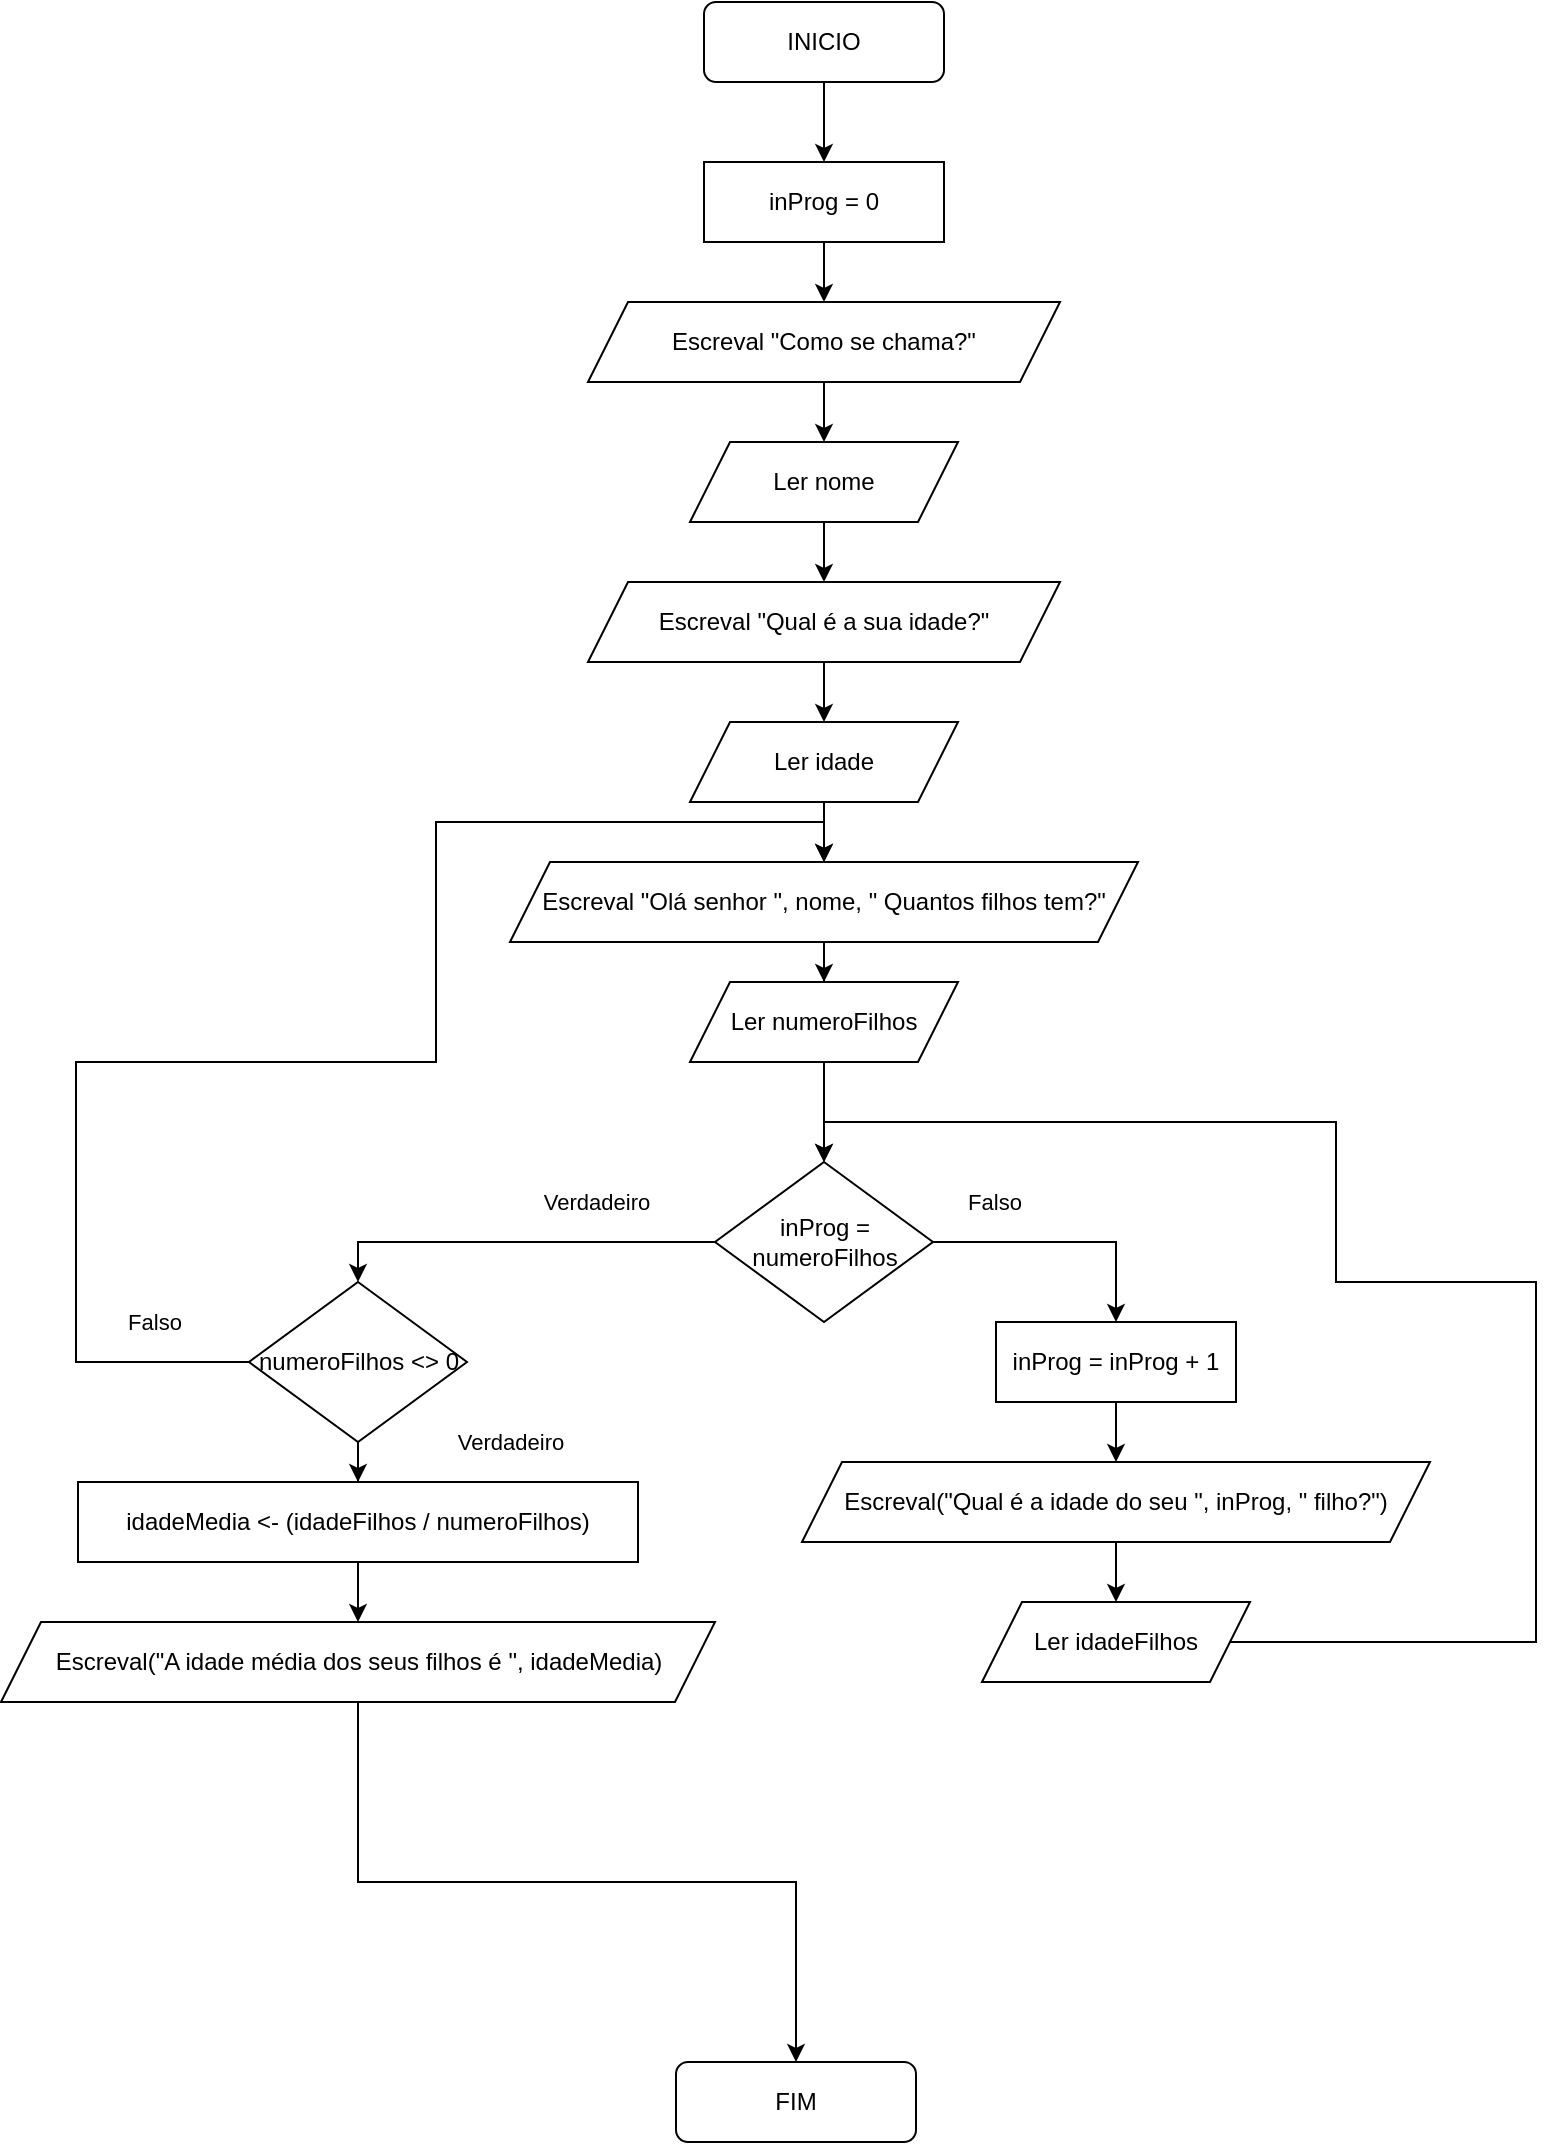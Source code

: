 <mxfile version="22.0.4" type="github">
  <diagram name="Página-1" id="wt1tVjkqUoS34hNePXYx">
    <mxGraphModel dx="1352" dy="739" grid="1" gridSize="10" guides="1" tooltips="1" connect="1" arrows="1" fold="1" page="1" pageScale="1" pageWidth="827" pageHeight="1169" math="0" shadow="0">
      <root>
        <mxCell id="0" />
        <mxCell id="1" parent="0" />
        <mxCell id="HcaCUsrrjCbPK7TLqMKt-11" style="edgeStyle=orthogonalEdgeStyle;rounded=0;orthogonalLoop=1;jettySize=auto;html=1;entryX=0.5;entryY=0;entryDx=0;entryDy=0;" edge="1" parent="1" source="4GGyOeaCrHXs-rgbViuF-2" target="HcaCUsrrjCbPK7TLqMKt-1">
          <mxGeometry relative="1" as="geometry" />
        </mxCell>
        <mxCell id="4GGyOeaCrHXs-rgbViuF-2" value="INICIO" style="rounded=1;whiteSpace=wrap;html=1;" parent="1" vertex="1">
          <mxGeometry x="354" y="270" width="120" height="40" as="geometry" />
        </mxCell>
        <mxCell id="4GGyOeaCrHXs-rgbViuF-3" value="FIM" style="rounded=1;whiteSpace=wrap;html=1;" parent="1" vertex="1">
          <mxGeometry x="340" y="1300" width="120" height="40" as="geometry" />
        </mxCell>
        <mxCell id="HcaCUsrrjCbPK7TLqMKt-12" style="edgeStyle=orthogonalEdgeStyle;rounded=0;orthogonalLoop=1;jettySize=auto;html=1;entryX=0.5;entryY=0;entryDx=0;entryDy=0;" edge="1" parent="1" source="HcaCUsrrjCbPK7TLqMKt-1" target="HcaCUsrrjCbPK7TLqMKt-2">
          <mxGeometry relative="1" as="geometry" />
        </mxCell>
        <mxCell id="HcaCUsrrjCbPK7TLqMKt-1" value="inProg = 0" style="rounded=0;whiteSpace=wrap;html=1;" vertex="1" parent="1">
          <mxGeometry x="354" y="350" width="120" height="40" as="geometry" />
        </mxCell>
        <mxCell id="HcaCUsrrjCbPK7TLqMKt-13" style="edgeStyle=orthogonalEdgeStyle;rounded=0;orthogonalLoop=1;jettySize=auto;html=1;entryX=0.5;entryY=0;entryDx=0;entryDy=0;" edge="1" parent="1" source="HcaCUsrrjCbPK7TLqMKt-2" target="HcaCUsrrjCbPK7TLqMKt-3">
          <mxGeometry relative="1" as="geometry" />
        </mxCell>
        <mxCell id="HcaCUsrrjCbPK7TLqMKt-2" value="Escreval &quot;Como se chama?&quot;" style="shape=parallelogram;perimeter=parallelogramPerimeter;whiteSpace=wrap;html=1;fixedSize=1;" vertex="1" parent="1">
          <mxGeometry x="296" y="420" width="236" height="40" as="geometry" />
        </mxCell>
        <mxCell id="HcaCUsrrjCbPK7TLqMKt-14" style="edgeStyle=orthogonalEdgeStyle;rounded=0;orthogonalLoop=1;jettySize=auto;html=1;entryX=0.5;entryY=0;entryDx=0;entryDy=0;" edge="1" parent="1" source="HcaCUsrrjCbPK7TLqMKt-3" target="HcaCUsrrjCbPK7TLqMKt-4">
          <mxGeometry relative="1" as="geometry" />
        </mxCell>
        <mxCell id="HcaCUsrrjCbPK7TLqMKt-3" value="Ler nome" style="shape=parallelogram;perimeter=parallelogramPerimeter;whiteSpace=wrap;html=1;fixedSize=1;" vertex="1" parent="1">
          <mxGeometry x="347" y="490" width="134" height="40" as="geometry" />
        </mxCell>
        <mxCell id="HcaCUsrrjCbPK7TLqMKt-15" style="edgeStyle=orthogonalEdgeStyle;rounded=0;orthogonalLoop=1;jettySize=auto;html=1;entryX=0.5;entryY=0;entryDx=0;entryDy=0;" edge="1" parent="1" source="HcaCUsrrjCbPK7TLqMKt-4" target="HcaCUsrrjCbPK7TLqMKt-5">
          <mxGeometry relative="1" as="geometry" />
        </mxCell>
        <mxCell id="HcaCUsrrjCbPK7TLqMKt-4" value="Escreval &quot;Qual é a sua idade?&quot;" style="shape=parallelogram;perimeter=parallelogramPerimeter;whiteSpace=wrap;html=1;fixedSize=1;" vertex="1" parent="1">
          <mxGeometry x="296" y="560" width="236" height="40" as="geometry" />
        </mxCell>
        <mxCell id="HcaCUsrrjCbPK7TLqMKt-16" style="edgeStyle=orthogonalEdgeStyle;rounded=0;orthogonalLoop=1;jettySize=auto;html=1;entryX=0.5;entryY=0;entryDx=0;entryDy=0;" edge="1" parent="1" source="HcaCUsrrjCbPK7TLqMKt-5" target="HcaCUsrrjCbPK7TLqMKt-6">
          <mxGeometry relative="1" as="geometry" />
        </mxCell>
        <mxCell id="HcaCUsrrjCbPK7TLqMKt-5" value="Ler idade" style="shape=parallelogram;perimeter=parallelogramPerimeter;whiteSpace=wrap;html=1;fixedSize=1;" vertex="1" parent="1">
          <mxGeometry x="347" y="630" width="134" height="40" as="geometry" />
        </mxCell>
        <mxCell id="HcaCUsrrjCbPK7TLqMKt-17" style="edgeStyle=orthogonalEdgeStyle;rounded=0;orthogonalLoop=1;jettySize=auto;html=1;entryX=0.5;entryY=0;entryDx=0;entryDy=0;" edge="1" parent="1" source="HcaCUsrrjCbPK7TLqMKt-6" target="HcaCUsrrjCbPK7TLqMKt-7">
          <mxGeometry relative="1" as="geometry" />
        </mxCell>
        <mxCell id="HcaCUsrrjCbPK7TLqMKt-6" value="Escreval&amp;nbsp;&quot;Olá senhor &quot;, nome, &quot; Quantos filhos tem?&quot;" style="shape=parallelogram;perimeter=parallelogramPerimeter;whiteSpace=wrap;html=1;fixedSize=1;" vertex="1" parent="1">
          <mxGeometry x="257" y="700" width="314" height="40" as="geometry" />
        </mxCell>
        <mxCell id="HcaCUsrrjCbPK7TLqMKt-18" style="edgeStyle=orthogonalEdgeStyle;rounded=0;orthogonalLoop=1;jettySize=auto;html=1;entryX=0.5;entryY=0;entryDx=0;entryDy=0;" edge="1" parent="1" source="HcaCUsrrjCbPK7TLqMKt-7" target="HcaCUsrrjCbPK7TLqMKt-8">
          <mxGeometry relative="1" as="geometry" />
        </mxCell>
        <mxCell id="HcaCUsrrjCbPK7TLqMKt-7" value="Ler numeroFilhos" style="shape=parallelogram;perimeter=parallelogramPerimeter;whiteSpace=wrap;html=1;fixedSize=1;" vertex="1" parent="1">
          <mxGeometry x="347" y="760" width="134" height="40" as="geometry" />
        </mxCell>
        <mxCell id="HcaCUsrrjCbPK7TLqMKt-24" style="edgeStyle=orthogonalEdgeStyle;rounded=0;orthogonalLoop=1;jettySize=auto;html=1;entryX=0.5;entryY=0;entryDx=0;entryDy=0;" edge="1" parent="1" source="HcaCUsrrjCbPK7TLqMKt-8" target="HcaCUsrrjCbPK7TLqMKt-22">
          <mxGeometry relative="1" as="geometry" />
        </mxCell>
        <mxCell id="HcaCUsrrjCbPK7TLqMKt-40" value="Falso" style="edgeLabel;html=1;align=center;verticalAlign=middle;resizable=0;points=[];" vertex="1" connectable="0" parent="HcaCUsrrjCbPK7TLqMKt-24">
          <mxGeometry x="-0.442" y="2" relative="1" as="geometry">
            <mxPoint x="-6" y="-18" as="offset" />
          </mxGeometry>
        </mxCell>
        <mxCell id="HcaCUsrrjCbPK7TLqMKt-36" style="edgeStyle=orthogonalEdgeStyle;rounded=0;orthogonalLoop=1;jettySize=auto;html=1;entryX=0.5;entryY=0;entryDx=0;entryDy=0;" edge="1" parent="1" source="HcaCUsrrjCbPK7TLqMKt-8" target="HcaCUsrrjCbPK7TLqMKt-34">
          <mxGeometry relative="1" as="geometry">
            <Array as="points">
              <mxPoint x="280" y="890" />
              <mxPoint x="280" y="890" />
            </Array>
          </mxGeometry>
        </mxCell>
        <mxCell id="HcaCUsrrjCbPK7TLqMKt-41" value="Verdadeiro" style="edgeLabel;html=1;align=center;verticalAlign=middle;resizable=0;points=[];" vertex="1" connectable="0" parent="HcaCUsrrjCbPK7TLqMKt-36">
          <mxGeometry x="-0.519" y="4" relative="1" as="geometry">
            <mxPoint x="-12" y="-24" as="offset" />
          </mxGeometry>
        </mxCell>
        <mxCell id="HcaCUsrrjCbPK7TLqMKt-8" value="inProg = numeroFilhos" style="rhombus;whiteSpace=wrap;html=1;" vertex="1" parent="1">
          <mxGeometry x="359.5" y="850" width="109" height="80" as="geometry" />
        </mxCell>
        <mxCell id="HcaCUsrrjCbPK7TLqMKt-25" style="edgeStyle=orthogonalEdgeStyle;rounded=0;orthogonalLoop=1;jettySize=auto;html=1;entryX=0.5;entryY=0;entryDx=0;entryDy=0;" edge="1" parent="1" source="HcaCUsrrjCbPK7TLqMKt-22" target="HcaCUsrrjCbPK7TLqMKt-23">
          <mxGeometry relative="1" as="geometry" />
        </mxCell>
        <mxCell id="HcaCUsrrjCbPK7TLqMKt-22" value="inProg = inProg + 1" style="rounded=0;whiteSpace=wrap;html=1;" vertex="1" parent="1">
          <mxGeometry x="500" y="930" width="120" height="40" as="geometry" />
        </mxCell>
        <mxCell id="HcaCUsrrjCbPK7TLqMKt-27" style="edgeStyle=orthogonalEdgeStyle;rounded=0;orthogonalLoop=1;jettySize=auto;html=1;entryX=0.5;entryY=0;entryDx=0;entryDy=0;" edge="1" parent="1" source="HcaCUsrrjCbPK7TLqMKt-23" target="HcaCUsrrjCbPK7TLqMKt-26">
          <mxGeometry relative="1" as="geometry" />
        </mxCell>
        <mxCell id="HcaCUsrrjCbPK7TLqMKt-23" value="Escreval(&quot;Qual é a idade do seu &quot;, inProg, &quot; filho?&quot;)" style="shape=parallelogram;perimeter=parallelogramPerimeter;whiteSpace=wrap;html=1;fixedSize=1;" vertex="1" parent="1">
          <mxGeometry x="403" y="1000" width="314" height="40" as="geometry" />
        </mxCell>
        <mxCell id="HcaCUsrrjCbPK7TLqMKt-28" style="edgeStyle=orthogonalEdgeStyle;rounded=0;orthogonalLoop=1;jettySize=auto;html=1;entryX=0.5;entryY=0;entryDx=0;entryDy=0;" edge="1" parent="1" source="HcaCUsrrjCbPK7TLqMKt-26" target="HcaCUsrrjCbPK7TLqMKt-8">
          <mxGeometry relative="1" as="geometry">
            <Array as="points">
              <mxPoint x="770" y="1090" />
              <mxPoint x="770" y="910" />
              <mxPoint x="670" y="910" />
              <mxPoint x="670" y="830" />
              <mxPoint x="414" y="830" />
            </Array>
          </mxGeometry>
        </mxCell>
        <mxCell id="HcaCUsrrjCbPK7TLqMKt-26" value="Ler idadeFilhos" style="shape=parallelogram;perimeter=parallelogramPerimeter;whiteSpace=wrap;html=1;fixedSize=1;" vertex="1" parent="1">
          <mxGeometry x="493" y="1070" width="134" height="40" as="geometry" />
        </mxCell>
        <mxCell id="HcaCUsrrjCbPK7TLqMKt-31" style="edgeStyle=orthogonalEdgeStyle;rounded=0;orthogonalLoop=1;jettySize=auto;html=1;entryX=0.5;entryY=0;entryDx=0;entryDy=0;" edge="1" parent="1" source="HcaCUsrrjCbPK7TLqMKt-29" target="HcaCUsrrjCbPK7TLqMKt-30">
          <mxGeometry relative="1" as="geometry" />
        </mxCell>
        <mxCell id="HcaCUsrrjCbPK7TLqMKt-29" value="idadeMedia &amp;lt;- (idadeFilhos / numeroFilhos)" style="rounded=0;whiteSpace=wrap;html=1;" vertex="1" parent="1">
          <mxGeometry x="41" y="1010" width="280" height="40" as="geometry" />
        </mxCell>
        <mxCell id="HcaCUsrrjCbPK7TLqMKt-32" style="edgeStyle=orthogonalEdgeStyle;rounded=0;orthogonalLoop=1;jettySize=auto;html=1;entryX=0.5;entryY=0;entryDx=0;entryDy=0;" edge="1" parent="1" source="HcaCUsrrjCbPK7TLqMKt-30" target="4GGyOeaCrHXs-rgbViuF-3">
          <mxGeometry relative="1" as="geometry" />
        </mxCell>
        <mxCell id="HcaCUsrrjCbPK7TLqMKt-30" value="Escreval(&quot;A idade média dos seus filhos é &quot;, idadeMedia)" style="shape=parallelogram;perimeter=parallelogramPerimeter;whiteSpace=wrap;html=1;fixedSize=1;" vertex="1" parent="1">
          <mxGeometry x="2.5" y="1080" width="357" height="40" as="geometry" />
        </mxCell>
        <mxCell id="HcaCUsrrjCbPK7TLqMKt-35" style="edgeStyle=orthogonalEdgeStyle;rounded=0;orthogonalLoop=1;jettySize=auto;html=1;entryX=0.5;entryY=0;entryDx=0;entryDy=0;" edge="1" parent="1" source="HcaCUsrrjCbPK7TLqMKt-34" target="HcaCUsrrjCbPK7TLqMKt-29">
          <mxGeometry relative="1" as="geometry" />
        </mxCell>
        <mxCell id="HcaCUsrrjCbPK7TLqMKt-37" value="Verdadeiro" style="edgeLabel;html=1;align=center;verticalAlign=middle;resizable=0;points=[];" vertex="1" connectable="0" parent="HcaCUsrrjCbPK7TLqMKt-35">
          <mxGeometry x="0.161" y="-2" relative="1" as="geometry">
            <mxPoint x="74" y="-5" as="offset" />
          </mxGeometry>
        </mxCell>
        <mxCell id="HcaCUsrrjCbPK7TLqMKt-38" style="edgeStyle=orthogonalEdgeStyle;rounded=0;orthogonalLoop=1;jettySize=auto;html=1;entryX=0.5;entryY=0;entryDx=0;entryDy=0;" edge="1" parent="1" source="HcaCUsrrjCbPK7TLqMKt-34" target="HcaCUsrrjCbPK7TLqMKt-6">
          <mxGeometry relative="1" as="geometry">
            <Array as="points">
              <mxPoint x="40" y="950" />
              <mxPoint x="40" y="800" />
              <mxPoint x="220" y="800" />
              <mxPoint x="220" y="680" />
              <mxPoint x="414" y="680" />
            </Array>
          </mxGeometry>
        </mxCell>
        <mxCell id="HcaCUsrrjCbPK7TLqMKt-39" value="Falso" style="edgeLabel;html=1;align=center;verticalAlign=middle;resizable=0;points=[];" vertex="1" connectable="0" parent="HcaCUsrrjCbPK7TLqMKt-38">
          <mxGeometry x="-0.874" y="2" relative="1" as="geometry">
            <mxPoint y="-22" as="offset" />
          </mxGeometry>
        </mxCell>
        <mxCell id="HcaCUsrrjCbPK7TLqMKt-34" value="numeroFilhos &amp;lt;&amp;gt; 0" style="rhombus;whiteSpace=wrap;html=1;" vertex="1" parent="1">
          <mxGeometry x="126.5" y="910" width="109" height="80" as="geometry" />
        </mxCell>
      </root>
    </mxGraphModel>
  </diagram>
</mxfile>
